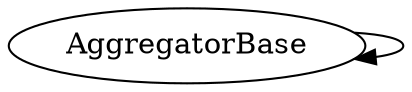 /* Created by mdot for Matlab */
digraph m2html {
  AggregatorBase -> AggregatorBase;

  AggregatorBase [URL="AggregatorBase.html"];
}